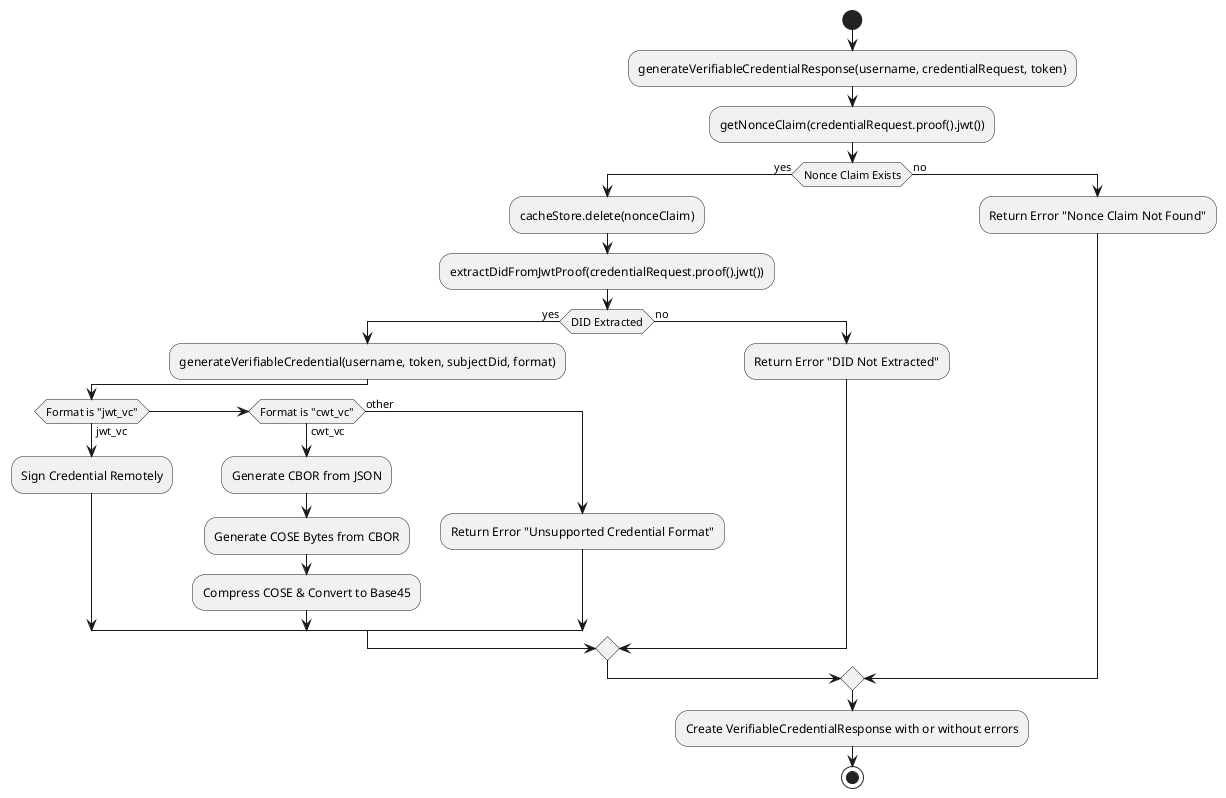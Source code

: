 @startuml
start
:generateVerifiableCredentialResponse(username, credentialRequest, token);
:getNonceClaim(credentialRequest.proof().jwt());
if (Nonce Claim Exists) then (yes)
  :cacheStore.delete(nonceClaim);
  :extractDidFromJwtProof(credentialRequest.proof().jwt());
  if (DID Extracted) then (yes)
    :generateVerifiableCredential(username, token, subjectDid, format);
    if (Format is "jwt_vc") then (jwt_vc)
      :Sign Credential Remotely;
    elseif (Format is "cwt_vc") then (cwt_vc)
      :Generate CBOR from JSON;
      :Generate COSE Bytes from CBOR;
      :Compress COSE & Convert to Base45;
    else (other)
      :Return Error "Unsupported Credential Format";
    endif
  else (no)
    :Return Error "DID Not Extracted";
  endif
else (no)
  :Return Error "Nonce Claim Not Found";
endif
:Create VerifiableCredentialResponse with or without errors;
stop
@enduml
